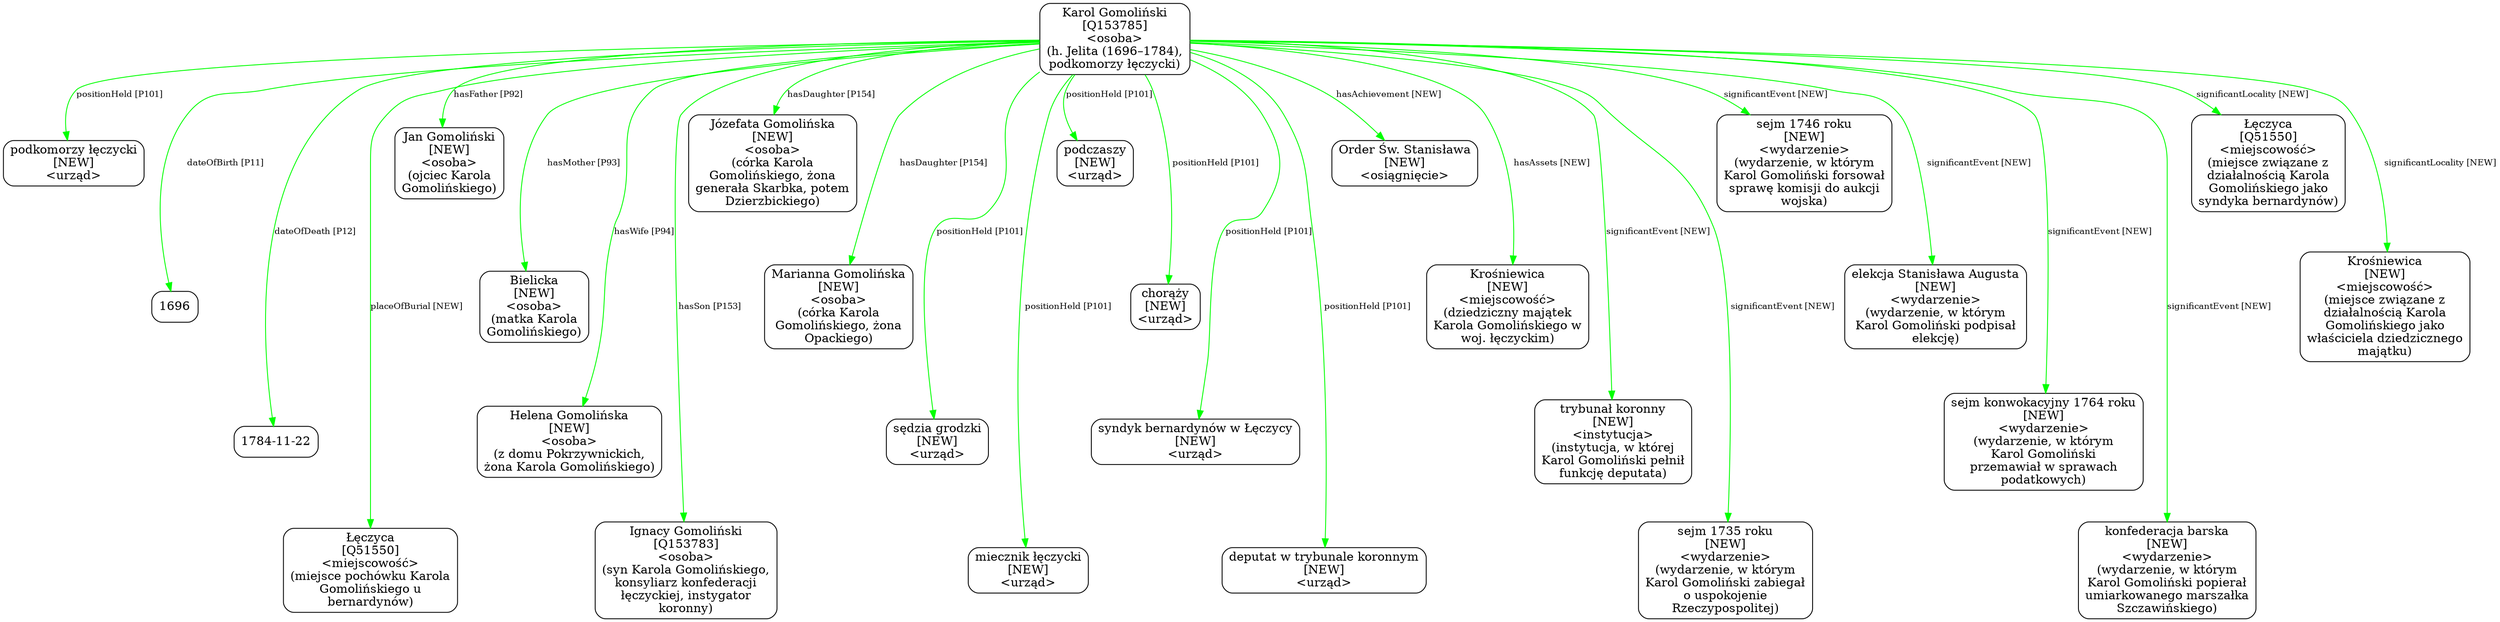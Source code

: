 digraph {
	node [shape=box,
		style=rounded
	];
	edge [fontsize=10];
	"Karol Gomoliński
[Q153785]
<osoba>
(h. Jelita (1696–1784),
podkomorzy łęczycki)"	[color=black,
		label="Karol Gomoliński
[Q153785]
<osoba>
(h. Jelita (1696–1784),
podkomorzy łęczycki)"];
	"Karol Gomoliński
[Q153785]
<osoba>
(h. Jelita (1696–1784),
podkomorzy łęczycki)" -> "podkomorzy łęczycki
[NEW]
<urząd>"	[color=green,
		label="positionHeld [P101]",
		minlen=1];
	"Karol Gomoliński
[Q153785]
<osoba>
(h. Jelita (1696–1784),
podkomorzy łęczycki)" -> 1696	[color=green,
		label="dateOfBirth [P11]",
		minlen=2];
	"Karol Gomoliński
[Q153785]
<osoba>
(h. Jelita (1696–1784),
podkomorzy łęczycki)" -> "1784-11-22"	[color=green,
		label="dateOfDeath [P12]",
		minlen=3];
	"Karol Gomoliński
[Q153785]
<osoba>
(h. Jelita (1696–1784),
podkomorzy łęczycki)" -> "Łęczyca
[Q51550]
<miejscowość>
(miejsce pochówku Karola
Gomolińskiego u
bernardynów)"	[color=green,
		label="placeOfBurial [NEW]",
		minlen=4];
	"Karol Gomoliński
[Q153785]
<osoba>
(h. Jelita (1696–1784),
podkomorzy łęczycki)" -> "Jan Gomoliński
[NEW]
<osoba>
(ojciec Karola
Gomolińskiego)"	[color=green,
		label="hasFather [P92]",
		minlen=1];
	"Karol Gomoliński
[Q153785]
<osoba>
(h. Jelita (1696–1784),
podkomorzy łęczycki)" -> "Bielicka
[NEW]
<osoba>
(matka Karola
Gomolińskiego)"	[color=green,
		label="hasMother [P93]",
		minlen=2];
	"Karol Gomoliński
[Q153785]
<osoba>
(h. Jelita (1696–1784),
podkomorzy łęczycki)" -> "Helena Gomolińska
[NEW]
<osoba>
(z domu Pokrzywnickich,
żona Karola Gomolińskiego)"	[color=green,
		label="hasWife [P94]",
		minlen=3];
	"Karol Gomoliński
[Q153785]
<osoba>
(h. Jelita (1696–1784),
podkomorzy łęczycki)" -> "Ignacy Gomoliński
[Q153783]
<osoba>
(syn Karola Gomolińskiego,
konsyliarz konfederacji
łęczyckiej, instygator
koronny)"	[color=green,
		label="hasSon [P153]",
		minlen=4];
	"Karol Gomoliński
[Q153785]
<osoba>
(h. Jelita (1696–1784),
podkomorzy łęczycki)" -> "Józefata Gomolińska
[NEW]
<osoba>
(córka Karola
Gomolińskiego, żona
generała Skarbka, potem
Dzierzbickiego)"	[color=green,
		label="hasDaughter [P154]",
		minlen=1];
	"Karol Gomoliński
[Q153785]
<osoba>
(h. Jelita (1696–1784),
podkomorzy łęczycki)" -> "Marianna Gomolińska
[NEW]
<osoba>
(córka Karola
Gomolińskiego, żona
Opackiego)"	[color=green,
		label="hasDaughter [P154]",
		minlen=2];
	"Karol Gomoliński
[Q153785]
<osoba>
(h. Jelita (1696–1784),
podkomorzy łęczycki)" -> "sędzia grodzki
[NEW]
<urząd>"	[color=green,
		label="positionHeld [P101]",
		minlen=3];
	"Karol Gomoliński
[Q153785]
<osoba>
(h. Jelita (1696–1784),
podkomorzy łęczycki)" -> "miecznik łęczycki
[NEW]
<urząd>"	[color=green,
		label="positionHeld [P101]",
		minlen=4];
	"Karol Gomoliński
[Q153785]
<osoba>
(h. Jelita (1696–1784),
podkomorzy łęczycki)" -> "podczaszy
[NEW]
<urząd>"	[color=green,
		label="positionHeld [P101]",
		minlen=1];
	"Karol Gomoliński
[Q153785]
<osoba>
(h. Jelita (1696–1784),
podkomorzy łęczycki)" -> "chorąży
[NEW]
<urząd>"	[color=green,
		label="positionHeld [P101]",
		minlen=2];
	"Karol Gomoliński
[Q153785]
<osoba>
(h. Jelita (1696–1784),
podkomorzy łęczycki)" -> "syndyk bernardynów w Łęczycy
[NEW]
<urząd>"	[color=green,
		label="positionHeld [P101]",
		minlen=3];
	"Karol Gomoliński
[Q153785]
<osoba>
(h. Jelita (1696–1784),
podkomorzy łęczycki)" -> "deputat w trybunale koronnym
[NEW]
<urząd>"	[color=green,
		label="positionHeld [P101]",
		minlen=4];
	"Karol Gomoliński
[Q153785]
<osoba>
(h. Jelita (1696–1784),
podkomorzy łęczycki)" -> "Order Św. Stanisława
[NEW]
<osiągnięcie>"	[color=green,
		label="hasAchievement [NEW]",
		minlen=1];
	"Karol Gomoliński
[Q153785]
<osoba>
(h. Jelita (1696–1784),
podkomorzy łęczycki)" -> "Krośniewica
[NEW]
<miejscowość>
(dziedziczny majątek
Karola Gomolińskiego w
woj. łęczyckim)"	[color=green,
		label="hasAssets [NEW]",
		minlen=2];
	"Karol Gomoliński
[Q153785]
<osoba>
(h. Jelita (1696–1784),
podkomorzy łęczycki)" -> "trybunał koronny
[NEW]
<instytucja>
(instytucja, w której
Karol Gomoliński pełnił
funkcję deputata)"	[color=green,
		label="significantEvent [NEW]",
		minlen=3];
	"Karol Gomoliński
[Q153785]
<osoba>
(h. Jelita (1696–1784),
podkomorzy łęczycki)" -> "sejm 1735 roku
[NEW]
<wydarzenie>
(wydarzenie, w którym
Karol Gomoliński zabiegał
o uspokojenie
Rzeczypospolitej)"	[color=green,
		label="significantEvent [NEW]",
		minlen=4];
	"Karol Gomoliński
[Q153785]
<osoba>
(h. Jelita (1696–1784),
podkomorzy łęczycki)" -> "sejm 1746 roku
[NEW]
<wydarzenie>
(wydarzenie, w którym
Karol Gomoliński forsował
sprawę komisji do aukcji
wojska)"	[color=green,
		label="significantEvent [NEW]",
		minlen=1];
	"Karol Gomoliński
[Q153785]
<osoba>
(h. Jelita (1696–1784),
podkomorzy łęczycki)" -> "elekcja Stanisława Augusta
[NEW]
<wydarzenie>
(wydarzenie, w którym
Karol Gomoliński podpisał
elekcję)"	[color=green,
		label="significantEvent [NEW]",
		minlen=2];
	"Karol Gomoliński
[Q153785]
<osoba>
(h. Jelita (1696–1784),
podkomorzy łęczycki)" -> "sejm konwokacyjny 1764 roku
[NEW]
<wydarzenie>
(wydarzenie, w którym
Karol Gomoliński
przemawiał w sprawach
podatkowych)"	[color=green,
		label="significantEvent [NEW]",
		minlen=3];
	"Karol Gomoliński
[Q153785]
<osoba>
(h. Jelita (1696–1784),
podkomorzy łęczycki)" -> "konfederacja barska
[NEW]
<wydarzenie>
(wydarzenie, w którym
Karol Gomoliński popierał
umiarkowanego marszałka
Szczawińskiego)"	[color=green,
		label="significantEvent [NEW]",
		minlen=4];
	"Karol Gomoliński
[Q153785]
<osoba>
(h. Jelita (1696–1784),
podkomorzy łęczycki)" -> "Łęczyca
[Q51550]
<miejscowość>
(miejsce związane z
działalnością Karola
Gomolińskiego jako
syndyka bernardynów)"	[color=green,
		label="significantLocality [NEW]",
		minlen=1];
	"Karol Gomoliński
[Q153785]
<osoba>
(h. Jelita (1696–1784),
podkomorzy łęczycki)" -> "Krośniewica
[NEW]
<miejscowość>
(miejsce związane z
działalnością Karola
Gomolińskiego jako
właściciela dziedzicznego
\
majątku)"	[color=green,
		label="significantLocality [NEW]",
		minlen=2];
}
